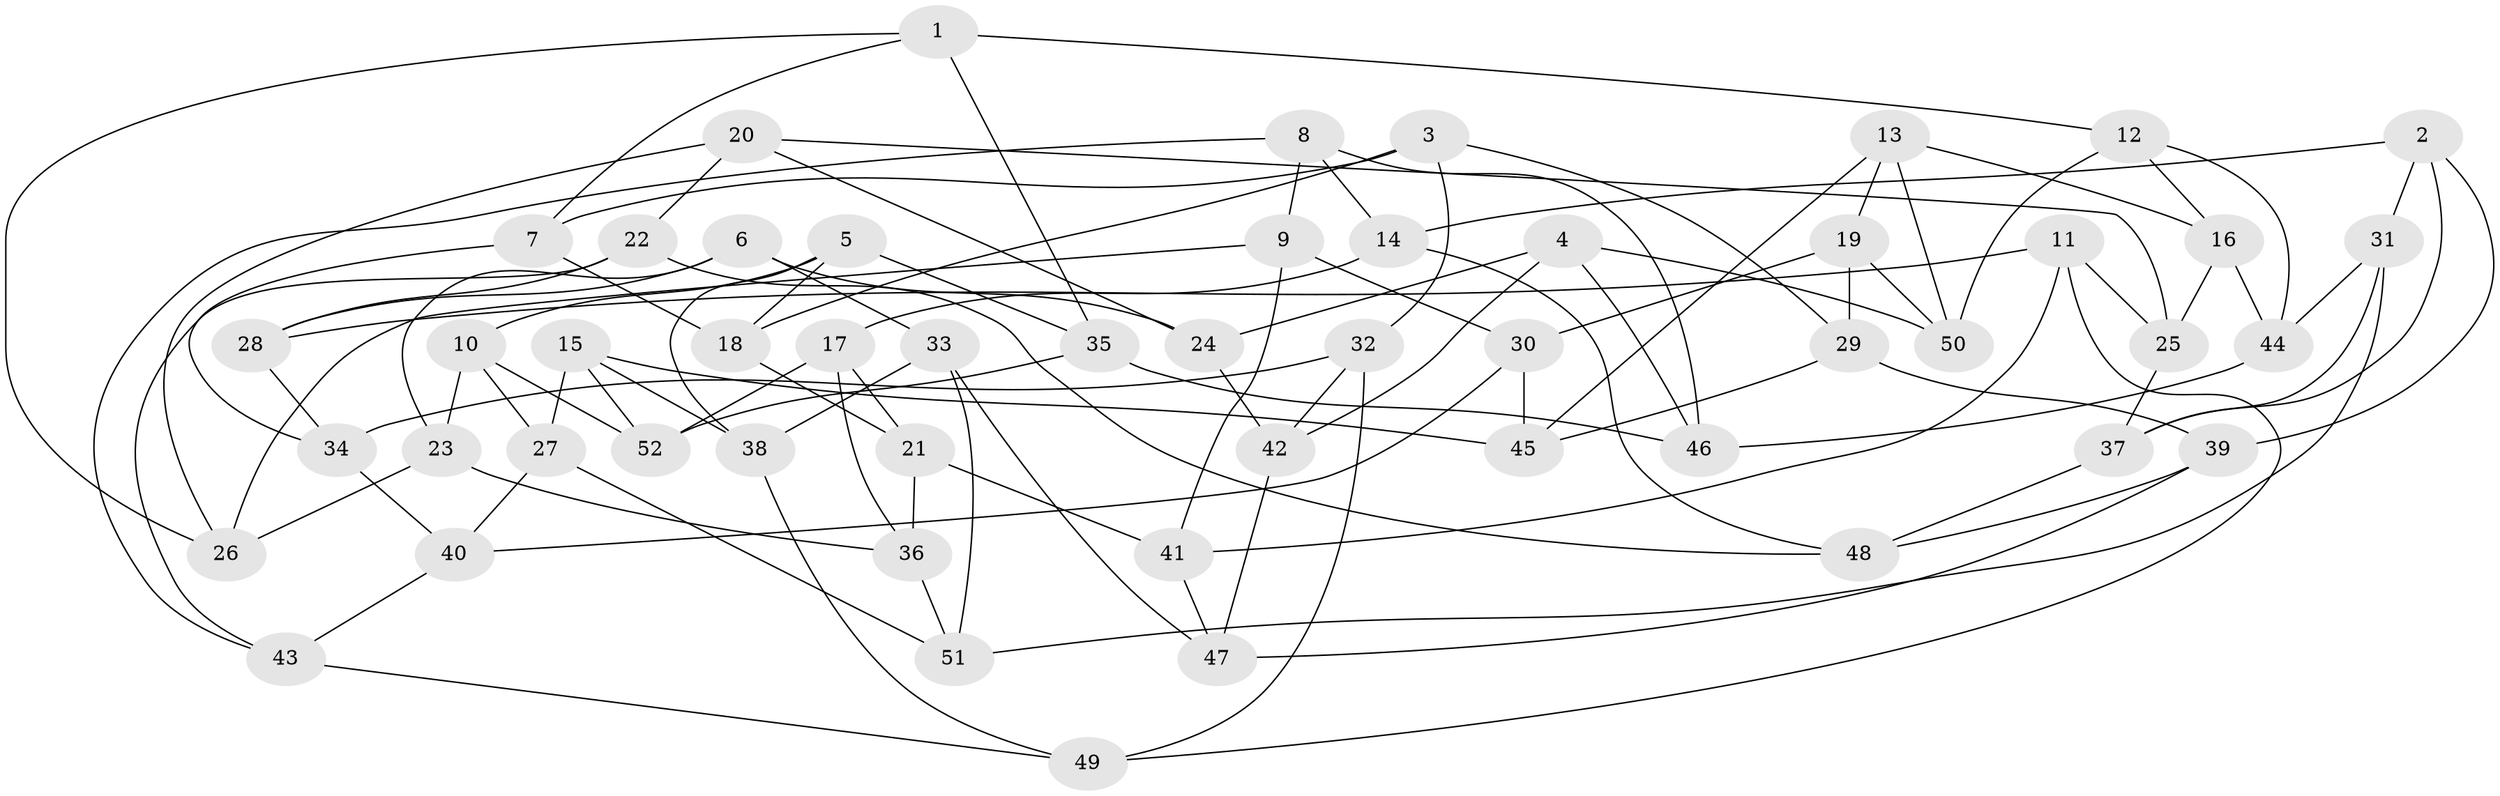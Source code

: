 // Generated by graph-tools (version 1.1) at 2025/03/03/09/25 03:03:02]
// undirected, 52 vertices, 104 edges
graph export_dot {
graph [start="1"]
  node [color=gray90,style=filled];
  1;
  2;
  3;
  4;
  5;
  6;
  7;
  8;
  9;
  10;
  11;
  12;
  13;
  14;
  15;
  16;
  17;
  18;
  19;
  20;
  21;
  22;
  23;
  24;
  25;
  26;
  27;
  28;
  29;
  30;
  31;
  32;
  33;
  34;
  35;
  36;
  37;
  38;
  39;
  40;
  41;
  42;
  43;
  44;
  45;
  46;
  47;
  48;
  49;
  50;
  51;
  52;
  1 -- 26;
  1 -- 35;
  1 -- 7;
  1 -- 12;
  2 -- 31;
  2 -- 39;
  2 -- 14;
  2 -- 37;
  3 -- 18;
  3 -- 32;
  3 -- 29;
  3 -- 7;
  4 -- 46;
  4 -- 50;
  4 -- 42;
  4 -- 24;
  5 -- 35;
  5 -- 10;
  5 -- 38;
  5 -- 18;
  6 -- 24;
  6 -- 23;
  6 -- 28;
  6 -- 33;
  7 -- 18;
  7 -- 34;
  8 -- 46;
  8 -- 9;
  8 -- 43;
  8 -- 14;
  9 -- 26;
  9 -- 41;
  9 -- 30;
  10 -- 52;
  10 -- 27;
  10 -- 23;
  11 -- 28;
  11 -- 25;
  11 -- 49;
  11 -- 41;
  12 -- 44;
  12 -- 16;
  12 -- 50;
  13 -- 19;
  13 -- 16;
  13 -- 45;
  13 -- 50;
  14 -- 17;
  14 -- 48;
  15 -- 27;
  15 -- 52;
  15 -- 38;
  15 -- 45;
  16 -- 44;
  16 -- 25;
  17 -- 52;
  17 -- 21;
  17 -- 36;
  18 -- 21;
  19 -- 30;
  19 -- 29;
  19 -- 50;
  20 -- 22;
  20 -- 24;
  20 -- 25;
  20 -- 26;
  21 -- 36;
  21 -- 41;
  22 -- 43;
  22 -- 48;
  22 -- 28;
  23 -- 26;
  23 -- 36;
  24 -- 42;
  25 -- 37;
  27 -- 40;
  27 -- 51;
  28 -- 34;
  29 -- 39;
  29 -- 45;
  30 -- 45;
  30 -- 40;
  31 -- 37;
  31 -- 44;
  31 -- 51;
  32 -- 34;
  32 -- 42;
  32 -- 49;
  33 -- 47;
  33 -- 51;
  33 -- 38;
  34 -- 40;
  35 -- 52;
  35 -- 46;
  36 -- 51;
  37 -- 48;
  38 -- 49;
  39 -- 47;
  39 -- 48;
  40 -- 43;
  41 -- 47;
  42 -- 47;
  43 -- 49;
  44 -- 46;
}
